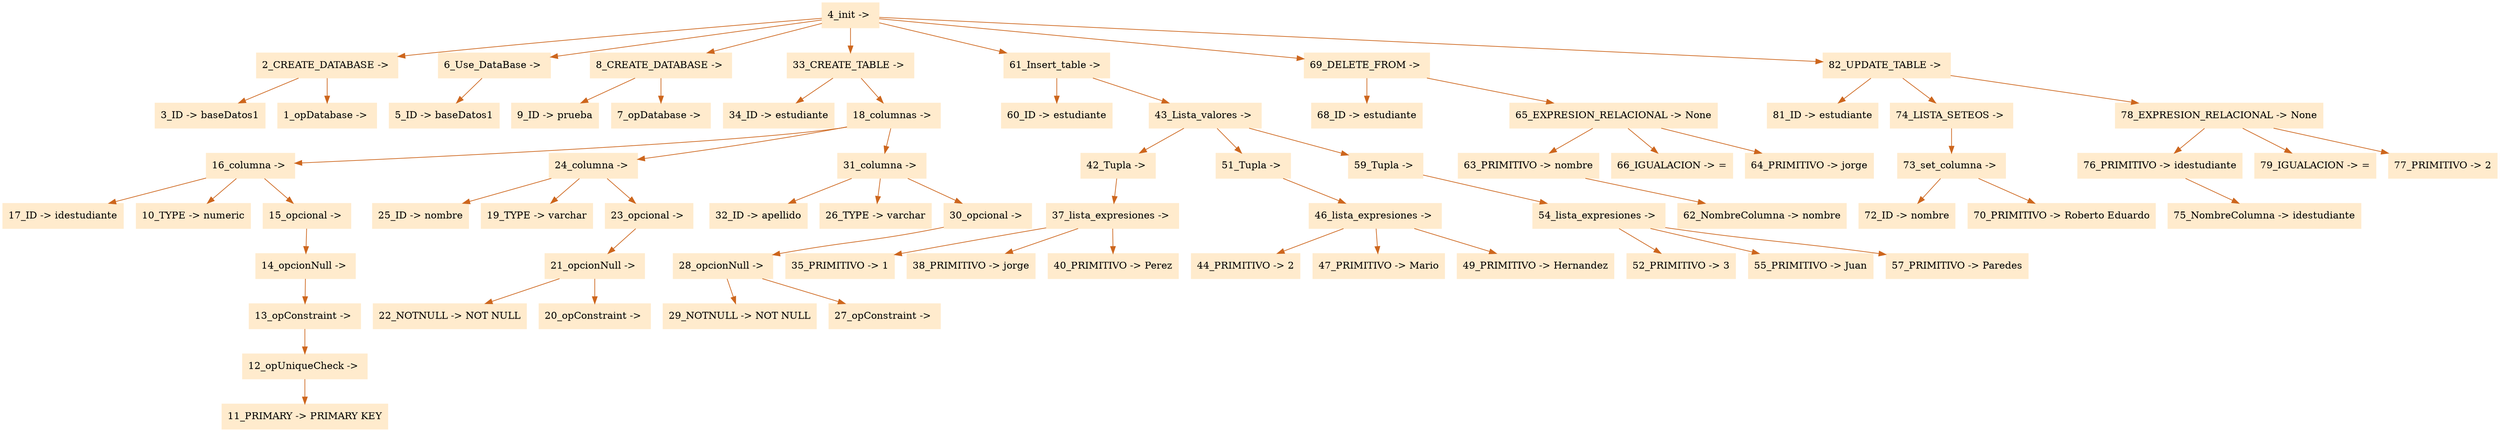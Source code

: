 digraph G {node[shape=box, style=filled, color=blanchedalmond]; edge[color=chocolate3];rankdir=UD 
"4_init -> "->"2_CREATE_DATABASE -> "
"2_CREATE_DATABASE -> "->"3_ID -> baseDatos1"
"2_CREATE_DATABASE -> "->"1_opDatabase -> "
"4_init -> "->"6_Use_DataBase -> "
"6_Use_DataBase -> "->"5_ID -> baseDatos1"
"4_init -> "->"8_CREATE_DATABASE -> "
"8_CREATE_DATABASE -> "->"9_ID -> prueba"
"8_CREATE_DATABASE -> "->"7_opDatabase -> "
"4_init -> "->"33_CREATE_TABLE -> "
"33_CREATE_TABLE -> "->"34_ID -> estudiante"
"33_CREATE_TABLE -> "->"18_columnas -> "
"18_columnas -> "->"16_columna -> "
"16_columna -> "->"17_ID -> idestudiante"
"16_columna -> "->"10_TYPE -> numeric"
"16_columna -> "->"15_opcional -> "
"15_opcional -> "->"14_opcionNull -> "
"14_opcionNull -> "->"13_opConstraint -> "
"13_opConstraint -> "->"12_opUniqueCheck -> "
"12_opUniqueCheck -> "->"11_PRIMARY -> PRIMARY KEY"
"18_columnas -> "->"24_columna -> "
"24_columna -> "->"25_ID -> nombre"
"24_columna -> "->"19_TYPE -> varchar"
"24_columna -> "->"23_opcional -> "
"23_opcional -> "->"21_opcionNull -> "
"21_opcionNull -> "->"22_NOTNULL -> NOT NULL"
"21_opcionNull -> "->"20_opConstraint -> "
"18_columnas -> "->"31_columna -> "
"31_columna -> "->"32_ID -> apellido"
"31_columna -> "->"26_TYPE -> varchar"
"31_columna -> "->"30_opcional -> "
"30_opcional -> "->"28_opcionNull -> "
"28_opcionNull -> "->"29_NOTNULL -> NOT NULL"
"28_opcionNull -> "->"27_opConstraint -> "
"4_init -> "->"61_Insert_table -> "
"61_Insert_table -> "->"60_ID -> estudiante"
"61_Insert_table -> "->"43_Lista_valores -> "
"43_Lista_valores -> "->"42_Tupla -> "
"42_Tupla -> "->"37_lista_expresiones -> "
"37_lista_expresiones -> "->"35_PRIMITIVO -> 1"
"37_lista_expresiones -> "->"38_PRIMITIVO -> jorge"
"37_lista_expresiones -> "->"40_PRIMITIVO -> Perez"
"43_Lista_valores -> "->"51_Tupla -> "
"51_Tupla -> "->"46_lista_expresiones -> "
"46_lista_expresiones -> "->"44_PRIMITIVO -> 2"
"46_lista_expresiones -> "->"47_PRIMITIVO -> Mario"
"46_lista_expresiones -> "->"49_PRIMITIVO -> Hernandez"
"43_Lista_valores -> "->"59_Tupla -> "
"59_Tupla -> "->"54_lista_expresiones -> "
"54_lista_expresiones -> "->"52_PRIMITIVO -> 3"
"54_lista_expresiones -> "->"55_PRIMITIVO -> Juan"
"54_lista_expresiones -> "->"57_PRIMITIVO -> Paredes"
"4_init -> "->"69_DELETE_FROM -> "
"69_DELETE_FROM -> "->"68_ID -> estudiante"
"69_DELETE_FROM -> "->"65_EXPRESION_RELACIONAL -> None"
"65_EXPRESION_RELACIONAL -> None"->"63_PRIMITIVO -> nombre"
"63_PRIMITIVO -> nombre"->"62_NombreColumna -> nombre"
"65_EXPRESION_RELACIONAL -> None"->"66_IGUALACION -> ="
"65_EXPRESION_RELACIONAL -> None"->"64_PRIMITIVO -> jorge"
"4_init -> "->"82_UPDATE_TABLE -> "
"82_UPDATE_TABLE -> "->"81_ID -> estudiante"
"82_UPDATE_TABLE -> "->"74_LISTA_SETEOS -> "
"74_LISTA_SETEOS -> "->"73_set_columna -> "
"73_set_columna -> "->"72_ID -> nombre"
"73_set_columna -> "->"70_PRIMITIVO -> Roberto Eduardo"
"82_UPDATE_TABLE -> "->"78_EXPRESION_RELACIONAL -> None"
"78_EXPRESION_RELACIONAL -> None"->"76_PRIMITIVO -> idestudiante"
"76_PRIMITIVO -> idestudiante"->"75_NombreColumna -> idestudiante"
"78_EXPRESION_RELACIONAL -> None"->"79_IGUALACION -> ="
"78_EXPRESION_RELACIONAL -> None"->"77_PRIMITIVO -> 2"

}